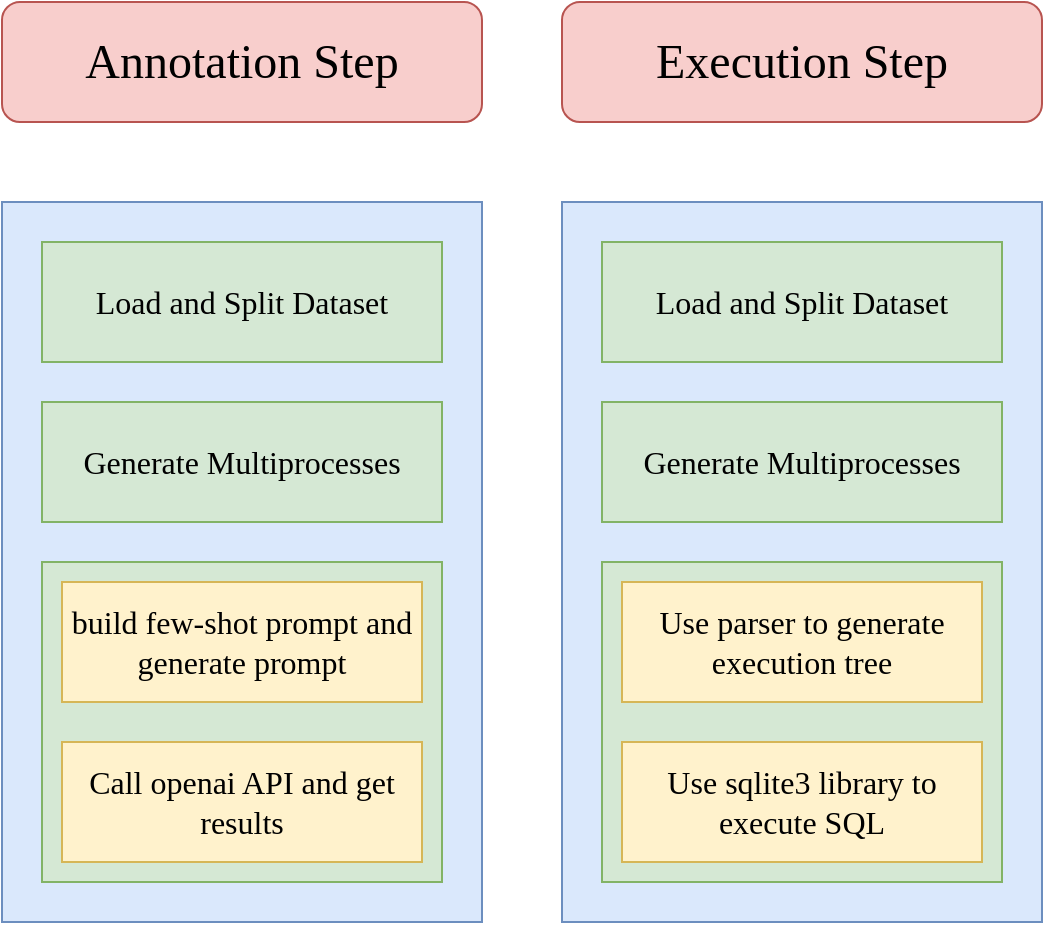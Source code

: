 <mxfile version="24.6.5" type="github">
  <diagram name="第 1 页" id="0Z_bZ6Rlr1YPG7EyiyMC">
    <mxGraphModel dx="936" dy="577" grid="1" gridSize="10" guides="1" tooltips="1" connect="1" arrows="1" fold="1" page="1" pageScale="1" pageWidth="827" pageHeight="1169" math="0" shadow="0">
      <root>
        <mxCell id="0" />
        <mxCell id="1" parent="0" />
        <mxCell id="pE-F_wfRhueu3PEyNs5t-1" value="" style="rounded=0;whiteSpace=wrap;html=1;fillColor=#dae8fc;strokeColor=#6c8ebf;" vertex="1" parent="1">
          <mxGeometry x="160" y="120" width="240" height="360" as="geometry" />
        </mxCell>
        <mxCell id="pE-F_wfRhueu3PEyNs5t-2" value="Annotation Step" style="rounded=1;whiteSpace=wrap;html=1;fontFamily=Comic Sans MS;fontSize=24;fillColor=#f8cecc;strokeColor=#b85450;" vertex="1" parent="1">
          <mxGeometry x="160" y="20" width="240" height="60" as="geometry" />
        </mxCell>
        <mxCell id="pE-F_wfRhueu3PEyNs5t-3" value="&lt;font style=&quot;font-size: 16px;&quot; face=&quot;Comic Sans MS&quot;&gt;Load and Split Dataset&lt;/font&gt;" style="rounded=0;whiteSpace=wrap;html=1;fillColor=#d5e8d4;strokeColor=#82b366;" vertex="1" parent="1">
          <mxGeometry x="180" y="140" width="200" height="60" as="geometry" />
        </mxCell>
        <mxCell id="pE-F_wfRhueu3PEyNs5t-4" value="&lt;font style=&quot;font-size: 16px;&quot; face=&quot;Comic Sans MS&quot;&gt;Generate Multiprocesses&lt;/font&gt;" style="rounded=0;whiteSpace=wrap;html=1;fillColor=#d5e8d4;strokeColor=#82b366;" vertex="1" parent="1">
          <mxGeometry x="180" y="220" width="200" height="60" as="geometry" />
        </mxCell>
        <mxCell id="pE-F_wfRhueu3PEyNs5t-6" value="" style="rounded=0;whiteSpace=wrap;html=1;fillColor=#d5e8d4;strokeColor=#82b366;" vertex="1" parent="1">
          <mxGeometry x="180" y="300" width="200" height="160" as="geometry" />
        </mxCell>
        <mxCell id="pE-F_wfRhueu3PEyNs5t-7" value="&lt;font style=&quot;font-size: 16px;&quot; face=&quot;Comic Sans MS&quot;&gt;build few-shot prompt and generate prompt&lt;/font&gt;" style="rounded=0;whiteSpace=wrap;html=1;fillColor=#fff2cc;strokeColor=#d6b656;" vertex="1" parent="1">
          <mxGeometry x="190" y="310" width="180" height="60" as="geometry" />
        </mxCell>
        <mxCell id="pE-F_wfRhueu3PEyNs5t-9" value="&lt;font style=&quot;font-size: 16px;&quot; face=&quot;Comic Sans MS&quot;&gt;Call openai API and get results&lt;/font&gt;" style="rounded=0;whiteSpace=wrap;html=1;fillColor=#fff2cc;strokeColor=#d6b656;" vertex="1" parent="1">
          <mxGeometry x="190" y="390" width="180" height="60" as="geometry" />
        </mxCell>
        <mxCell id="pE-F_wfRhueu3PEyNs5t-10" value="" style="rounded=0;whiteSpace=wrap;html=1;fillColor=#dae8fc;strokeColor=#6c8ebf;" vertex="1" parent="1">
          <mxGeometry x="440" y="120" width="240" height="360" as="geometry" />
        </mxCell>
        <mxCell id="pE-F_wfRhueu3PEyNs5t-11" value="Execution Step" style="rounded=1;whiteSpace=wrap;html=1;fontFamily=Comic Sans MS;fontSize=24;fillColor=#f8cecc;strokeColor=#b85450;" vertex="1" parent="1">
          <mxGeometry x="440" y="20" width="240" height="60" as="geometry" />
        </mxCell>
        <mxCell id="pE-F_wfRhueu3PEyNs5t-12" value="&lt;font style=&quot;font-size: 16px;&quot; face=&quot;Comic Sans MS&quot;&gt;Load and Split Dataset&lt;/font&gt;" style="rounded=0;whiteSpace=wrap;html=1;fillColor=#d5e8d4;strokeColor=#82b366;" vertex="1" parent="1">
          <mxGeometry x="460" y="140" width="200" height="60" as="geometry" />
        </mxCell>
        <mxCell id="pE-F_wfRhueu3PEyNs5t-13" value="&lt;font style=&quot;font-size: 16px;&quot; face=&quot;Comic Sans MS&quot;&gt;Generate Multiprocesses&lt;/font&gt;" style="rounded=0;whiteSpace=wrap;html=1;fillColor=#d5e8d4;strokeColor=#82b366;" vertex="1" parent="1">
          <mxGeometry x="460" y="220" width="200" height="60" as="geometry" />
        </mxCell>
        <mxCell id="pE-F_wfRhueu3PEyNs5t-14" value="" style="rounded=0;whiteSpace=wrap;html=1;fillColor=#d5e8d4;strokeColor=#82b366;" vertex="1" parent="1">
          <mxGeometry x="460" y="300" width="200" height="160" as="geometry" />
        </mxCell>
        <mxCell id="pE-F_wfRhueu3PEyNs5t-15" value="&lt;font style=&quot;font-size: 16px;&quot; face=&quot;Comic Sans MS&quot;&gt;Use parser to generate execution tree&lt;/font&gt;" style="rounded=0;whiteSpace=wrap;html=1;fillColor=#fff2cc;strokeColor=#d6b656;" vertex="1" parent="1">
          <mxGeometry x="470" y="310" width="180" height="60" as="geometry" />
        </mxCell>
        <mxCell id="pE-F_wfRhueu3PEyNs5t-16" value="&lt;font style=&quot;font-size: 16px;&quot; face=&quot;Comic Sans MS&quot;&gt;Use&amp;nbsp;&lt;/font&gt;&lt;font face=&quot;Comic Sans MS&quot;&gt;&lt;span style=&quot;font-size: 16px;&quot;&gt;sqlite3 library to execute SQL&lt;/span&gt;&lt;/font&gt;" style="rounded=0;whiteSpace=wrap;html=1;fillColor=#fff2cc;strokeColor=#d6b656;" vertex="1" parent="1">
          <mxGeometry x="470" y="390" width="180" height="60" as="geometry" />
        </mxCell>
      </root>
    </mxGraphModel>
  </diagram>
</mxfile>
